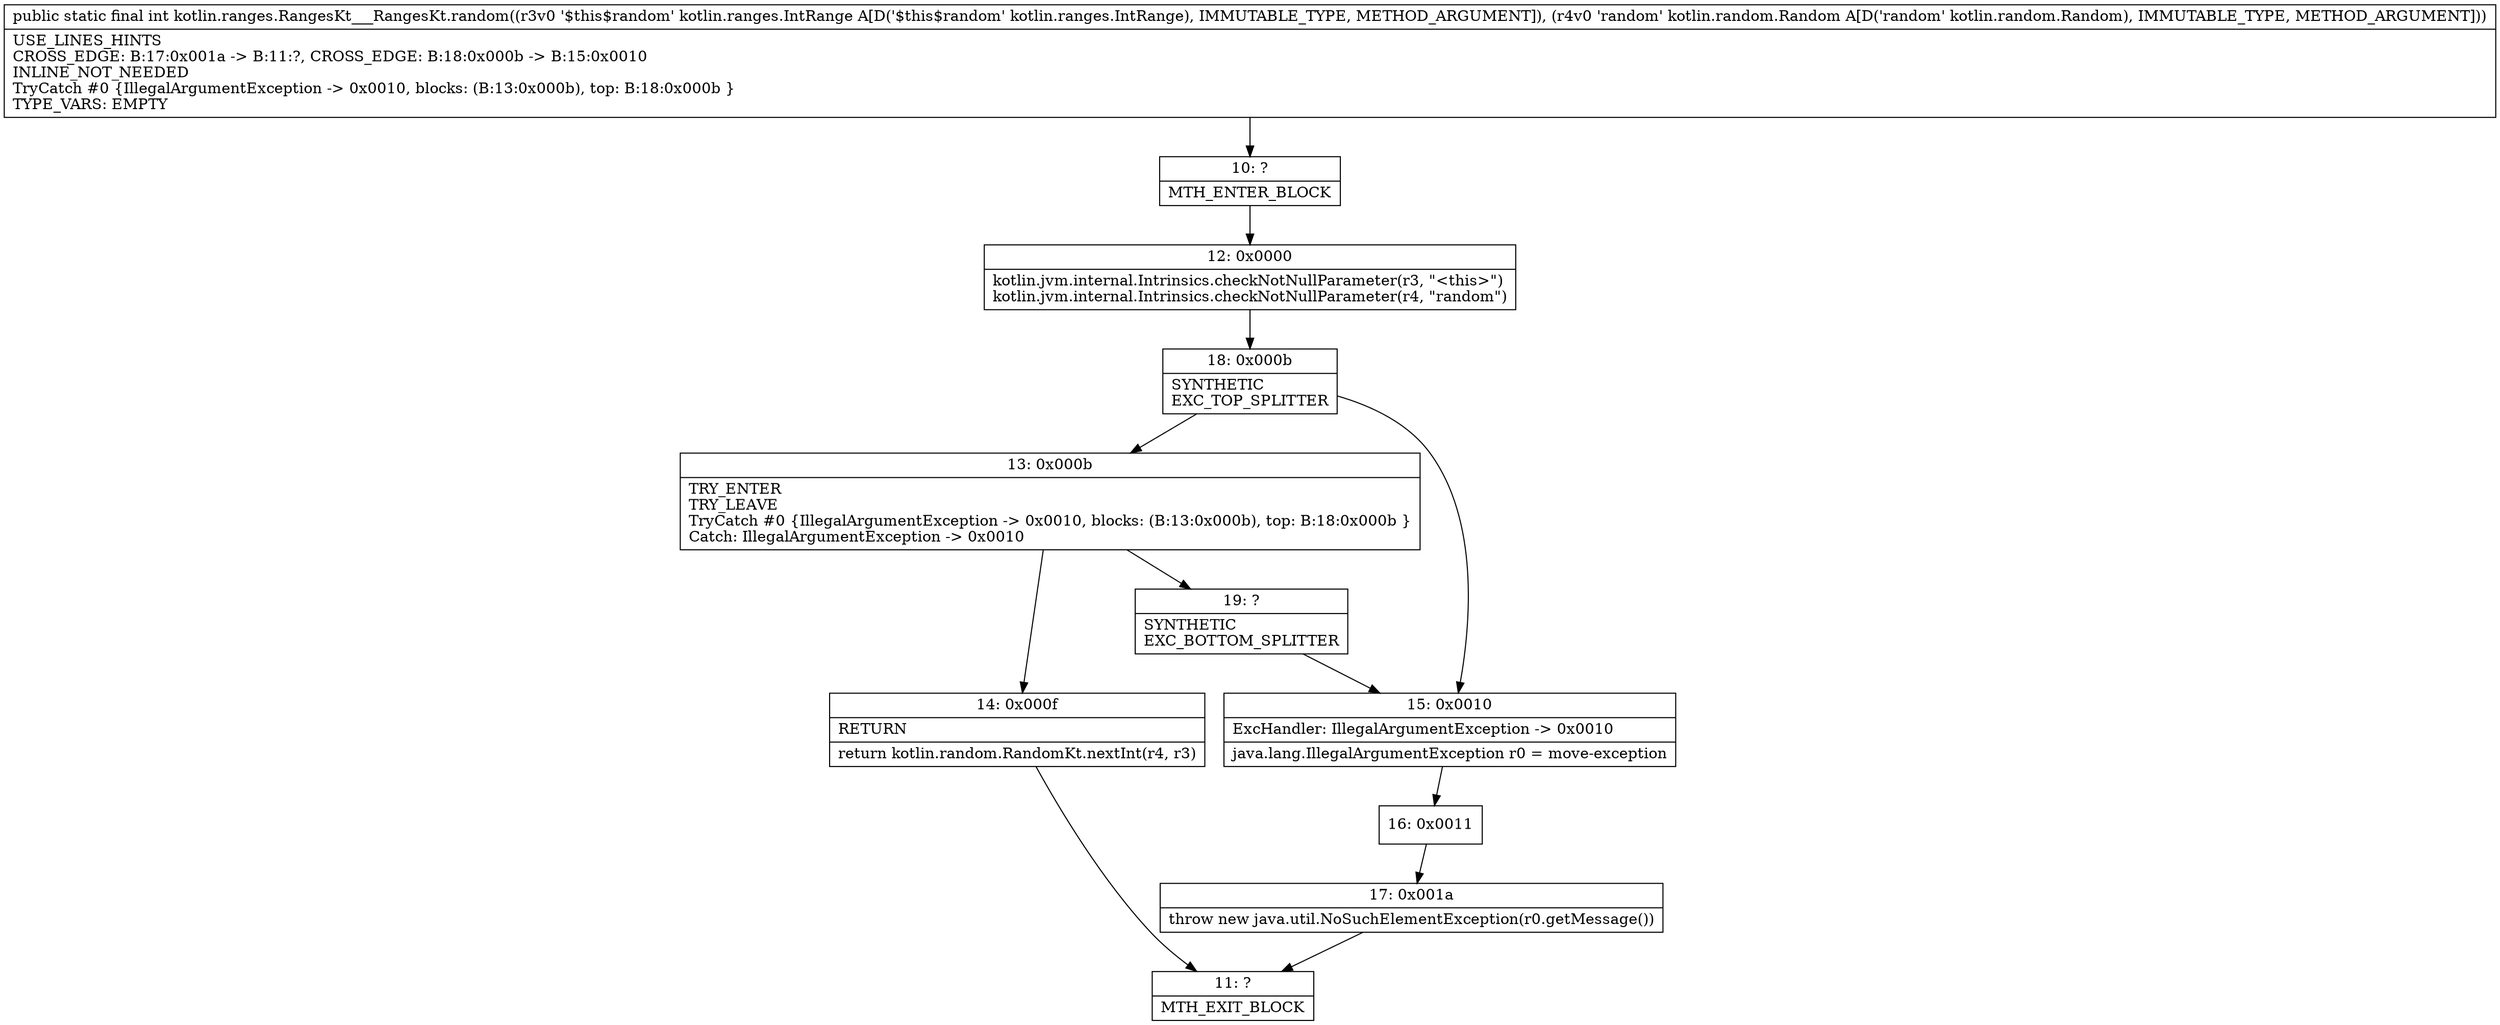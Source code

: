 digraph "CFG forkotlin.ranges.RangesKt___RangesKt.random(Lkotlin\/ranges\/IntRange;Lkotlin\/random\/Random;)I" {
Node_10 [shape=record,label="{10\:\ ?|MTH_ENTER_BLOCK\l}"];
Node_12 [shape=record,label="{12\:\ 0x0000|kotlin.jvm.internal.Intrinsics.checkNotNullParameter(r3, \"\<this\>\")\lkotlin.jvm.internal.Intrinsics.checkNotNullParameter(r4, \"random\")\l}"];
Node_18 [shape=record,label="{18\:\ 0x000b|SYNTHETIC\lEXC_TOP_SPLITTER\l}"];
Node_13 [shape=record,label="{13\:\ 0x000b|TRY_ENTER\lTRY_LEAVE\lTryCatch #0 \{IllegalArgumentException \-\> 0x0010, blocks: (B:13:0x000b), top: B:18:0x000b \}\lCatch: IllegalArgumentException \-\> 0x0010\l}"];
Node_14 [shape=record,label="{14\:\ 0x000f|RETURN\l|return kotlin.random.RandomKt.nextInt(r4, r3)\l}"];
Node_11 [shape=record,label="{11\:\ ?|MTH_EXIT_BLOCK\l}"];
Node_19 [shape=record,label="{19\:\ ?|SYNTHETIC\lEXC_BOTTOM_SPLITTER\l}"];
Node_15 [shape=record,label="{15\:\ 0x0010|ExcHandler: IllegalArgumentException \-\> 0x0010\l|java.lang.IllegalArgumentException r0 = move\-exception\l}"];
Node_16 [shape=record,label="{16\:\ 0x0011}"];
Node_17 [shape=record,label="{17\:\ 0x001a|throw new java.util.NoSuchElementException(r0.getMessage())\l}"];
MethodNode[shape=record,label="{public static final int kotlin.ranges.RangesKt___RangesKt.random((r3v0 '$this$random' kotlin.ranges.IntRange A[D('$this$random' kotlin.ranges.IntRange), IMMUTABLE_TYPE, METHOD_ARGUMENT]), (r4v0 'random' kotlin.random.Random A[D('random' kotlin.random.Random), IMMUTABLE_TYPE, METHOD_ARGUMENT]))  | USE_LINES_HINTS\lCROSS_EDGE: B:17:0x001a \-\> B:11:?, CROSS_EDGE: B:18:0x000b \-\> B:15:0x0010\lINLINE_NOT_NEEDED\lTryCatch #0 \{IllegalArgumentException \-\> 0x0010, blocks: (B:13:0x000b), top: B:18:0x000b \}\lTYPE_VARS: EMPTY\l}"];
MethodNode -> Node_10;Node_10 -> Node_12;
Node_12 -> Node_18;
Node_18 -> Node_13;
Node_18 -> Node_15;
Node_13 -> Node_14;
Node_13 -> Node_19;
Node_14 -> Node_11;
Node_19 -> Node_15;
Node_15 -> Node_16;
Node_16 -> Node_17;
Node_17 -> Node_11;
}

